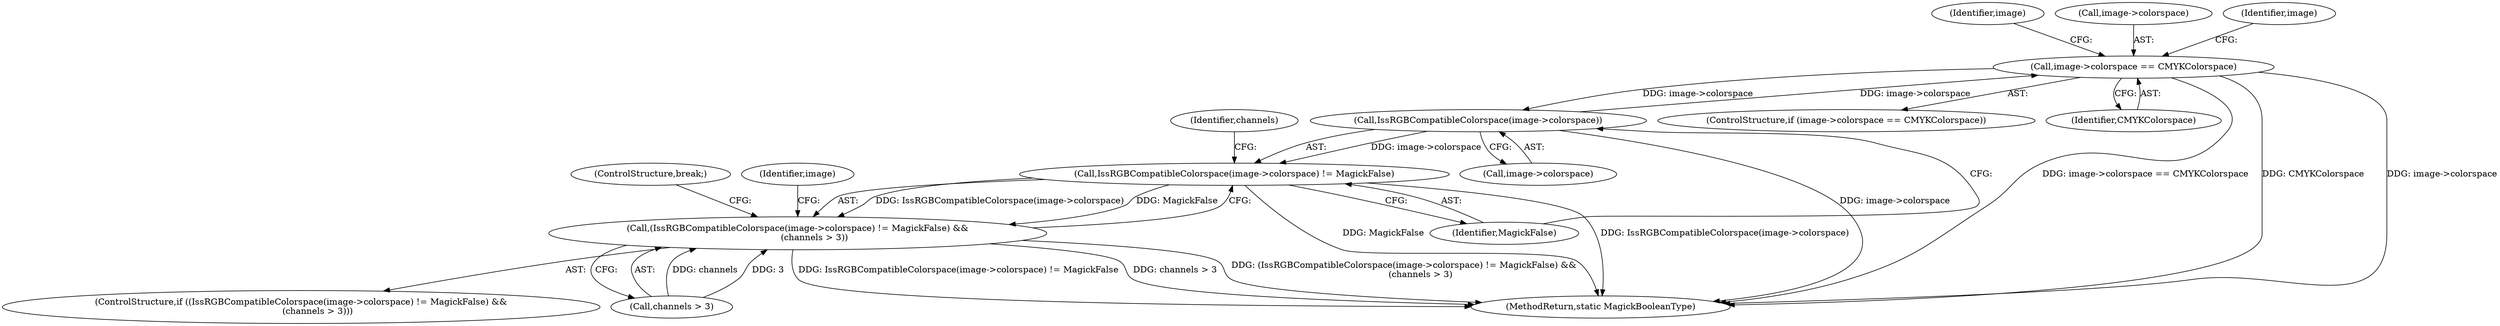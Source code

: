 digraph "0_ImageMagick_e14fd0a2801f73bdc123baf4fbab97dec55919eb@pointer" {
"1000358" [label="(Call,image->colorspace == CMYKColorspace)"];
"1000384" [label="(Call,IssRGBCompatibleColorspace(image->colorspace))"];
"1000358" [label="(Call,image->colorspace == CMYKColorspace)"];
"1000383" [label="(Call,IssRGBCompatibleColorspace(image->colorspace) != MagickFalse)"];
"1000382" [label="(Call,(IssRGBCompatibleColorspace(image->colorspace) != MagickFalse) &&\n            (channels > 3))"];
"1000364" [label="(Identifier,image)"];
"1000383" [label="(Call,IssRGBCompatibleColorspace(image->colorspace) != MagickFalse)"];
"1000390" [label="(Identifier,channels)"];
"1000392" [label="(ControlStructure,break;)"];
"1000385" [label="(Call,image->colorspace)"];
"1000388" [label="(Identifier,MagickFalse)"];
"1000381" [label="(ControlStructure,if ((IssRGBCompatibleColorspace(image->colorspace) != MagickFalse) &&\n            (channels > 3)))"];
"1000396" [label="(Identifier,image)"];
"1000359" [label="(Call,image->colorspace)"];
"1000384" [label="(Call,IssRGBCompatibleColorspace(image->colorspace))"];
"1000382" [label="(Call,(IssRGBCompatibleColorspace(image->colorspace) != MagickFalse) &&\n            (channels > 3))"];
"1000357" [label="(ControlStructure,if (image->colorspace == CMYKColorspace))"];
"1000358" [label="(Call,image->colorspace == CMYKColorspace)"];
"1000371" [label="(Identifier,image)"];
"1000389" [label="(Call,channels > 3)"];
"1000362" [label="(Identifier,CMYKColorspace)"];
"1000414" [label="(MethodReturn,static MagickBooleanType)"];
"1000358" -> "1000357"  [label="AST: "];
"1000358" -> "1000362"  [label="CFG: "];
"1000359" -> "1000358"  [label="AST: "];
"1000362" -> "1000358"  [label="AST: "];
"1000364" -> "1000358"  [label="CFG: "];
"1000371" -> "1000358"  [label="CFG: "];
"1000358" -> "1000414"  [label="DDG: image->colorspace == CMYKColorspace"];
"1000358" -> "1000414"  [label="DDG: CMYKColorspace"];
"1000358" -> "1000414"  [label="DDG: image->colorspace"];
"1000384" -> "1000358"  [label="DDG: image->colorspace"];
"1000358" -> "1000384"  [label="DDG: image->colorspace"];
"1000384" -> "1000383"  [label="AST: "];
"1000384" -> "1000385"  [label="CFG: "];
"1000385" -> "1000384"  [label="AST: "];
"1000388" -> "1000384"  [label="CFG: "];
"1000384" -> "1000414"  [label="DDG: image->colorspace"];
"1000384" -> "1000383"  [label="DDG: image->colorspace"];
"1000383" -> "1000382"  [label="AST: "];
"1000383" -> "1000388"  [label="CFG: "];
"1000388" -> "1000383"  [label="AST: "];
"1000390" -> "1000383"  [label="CFG: "];
"1000382" -> "1000383"  [label="CFG: "];
"1000383" -> "1000414"  [label="DDG: MagickFalse"];
"1000383" -> "1000414"  [label="DDG: IssRGBCompatibleColorspace(image->colorspace)"];
"1000383" -> "1000382"  [label="DDG: IssRGBCompatibleColorspace(image->colorspace)"];
"1000383" -> "1000382"  [label="DDG: MagickFalse"];
"1000382" -> "1000381"  [label="AST: "];
"1000382" -> "1000389"  [label="CFG: "];
"1000389" -> "1000382"  [label="AST: "];
"1000392" -> "1000382"  [label="CFG: "];
"1000396" -> "1000382"  [label="CFG: "];
"1000382" -> "1000414"  [label="DDG: IssRGBCompatibleColorspace(image->colorspace) != MagickFalse"];
"1000382" -> "1000414"  [label="DDG: channels > 3"];
"1000382" -> "1000414"  [label="DDG: (IssRGBCompatibleColorspace(image->colorspace) != MagickFalse) &&\n            (channels > 3)"];
"1000389" -> "1000382"  [label="DDG: channels"];
"1000389" -> "1000382"  [label="DDG: 3"];
}
